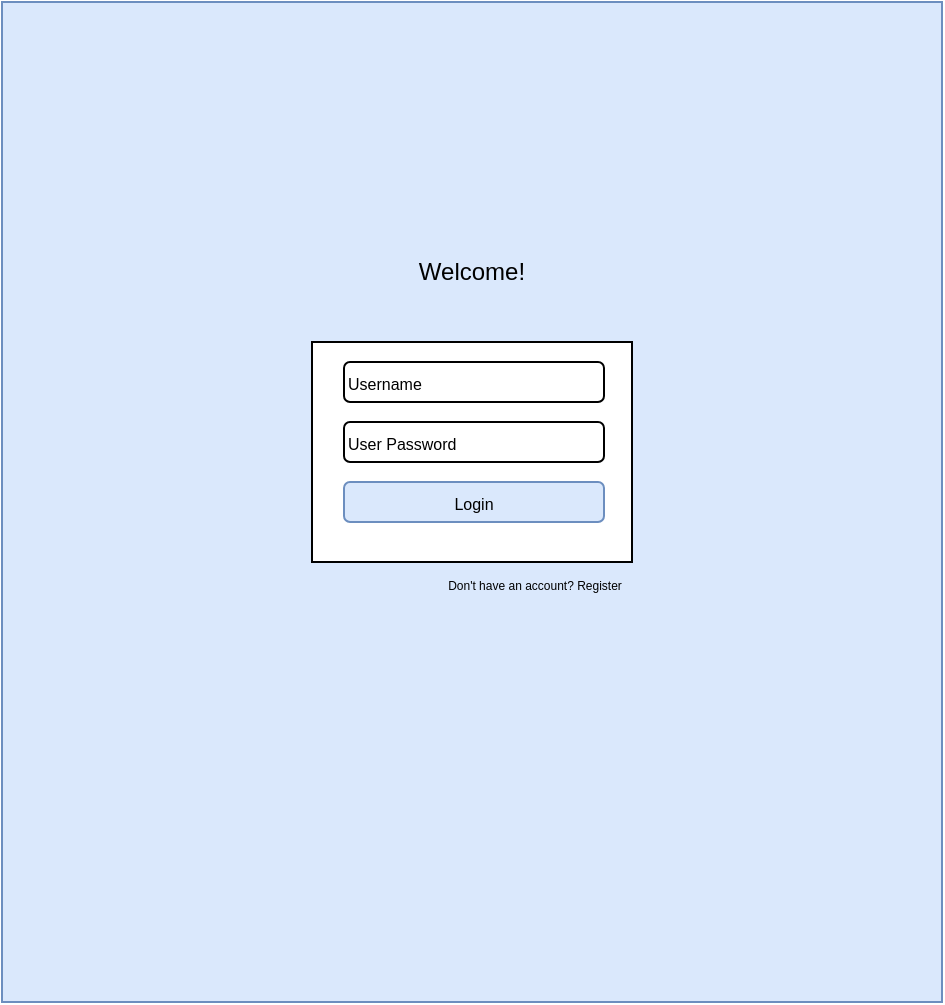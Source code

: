 <mxfile version="22.1.5" type="device">
  <diagram name="Page-1" id="StKe0YM9z_SJDqOi1BaN">
    <mxGraphModel dx="555" dy="354" grid="1" gridSize="10" guides="1" tooltips="1" connect="1" arrows="1" fold="1" page="1" pageScale="1" pageWidth="827" pageHeight="1169" math="0" shadow="0">
      <root>
        <mxCell id="0" />
        <mxCell id="1" parent="0" />
        <mxCell id="KtY5ksoONz00Fen6oR8V-2" value="" style="rounded=0;whiteSpace=wrap;html=1;movable=1;resizable=1;rotatable=1;deletable=1;editable=1;locked=0;connectable=1;fillColor=#dae8fc;strokeColor=#6c8ebf;" vertex="1" parent="1">
          <mxGeometry x="179" y="60" width="470" height="500" as="geometry" />
        </mxCell>
        <mxCell id="KtY5ksoONz00Fen6oR8V-3" value="Welcome!" style="text;html=1;strokeColor=none;fillColor=none;align=center;verticalAlign=middle;whiteSpace=wrap;rounded=0;" vertex="1" parent="1">
          <mxGeometry x="384" y="180" width="60" height="30" as="geometry" />
        </mxCell>
        <mxCell id="KtY5ksoONz00Fen6oR8V-4" value="" style="rounded=0;whiteSpace=wrap;html=1;" vertex="1" parent="1">
          <mxGeometry x="334" y="230" width="160" height="110" as="geometry" />
        </mxCell>
        <mxCell id="KtY5ksoONz00Fen6oR8V-6" value="&lt;font style=&quot;font-size: 8px;&quot;&gt;Username&lt;/font&gt;" style="rounded=1;whiteSpace=wrap;html=1;align=left;" vertex="1" parent="1">
          <mxGeometry x="350" y="240" width="130" height="20" as="geometry" />
        </mxCell>
        <mxCell id="KtY5ksoONz00Fen6oR8V-8" value="&lt;font style=&quot;font-size: 8px;&quot;&gt;User Password&lt;/font&gt;" style="rounded=1;whiteSpace=wrap;html=1;align=left;" vertex="1" parent="1">
          <mxGeometry x="350" y="270" width="130" height="20" as="geometry" />
        </mxCell>
        <mxCell id="KtY5ksoONz00Fen6oR8V-9" value="&lt;font style=&quot;font-size: 8px;&quot;&gt;Login&lt;/font&gt;" style="rounded=1;whiteSpace=wrap;html=1;fillColor=#dae8fc;strokeColor=#6c8ebf;" vertex="1" parent="1">
          <mxGeometry x="350" y="300" width="130" height="20" as="geometry" />
        </mxCell>
        <mxCell id="KtY5ksoONz00Fen6oR8V-10" value="&lt;font style=&quot;font-size: 6px;&quot;&gt;Don&#39;t have an account? Register&lt;/font&gt;" style="text;html=1;strokeColor=none;fillColor=none;align=center;verticalAlign=middle;whiteSpace=wrap;rounded=0;" vertex="1" parent="1">
          <mxGeometry x="397" y="340" width="97" height="20" as="geometry" />
        </mxCell>
      </root>
    </mxGraphModel>
  </diagram>
</mxfile>
